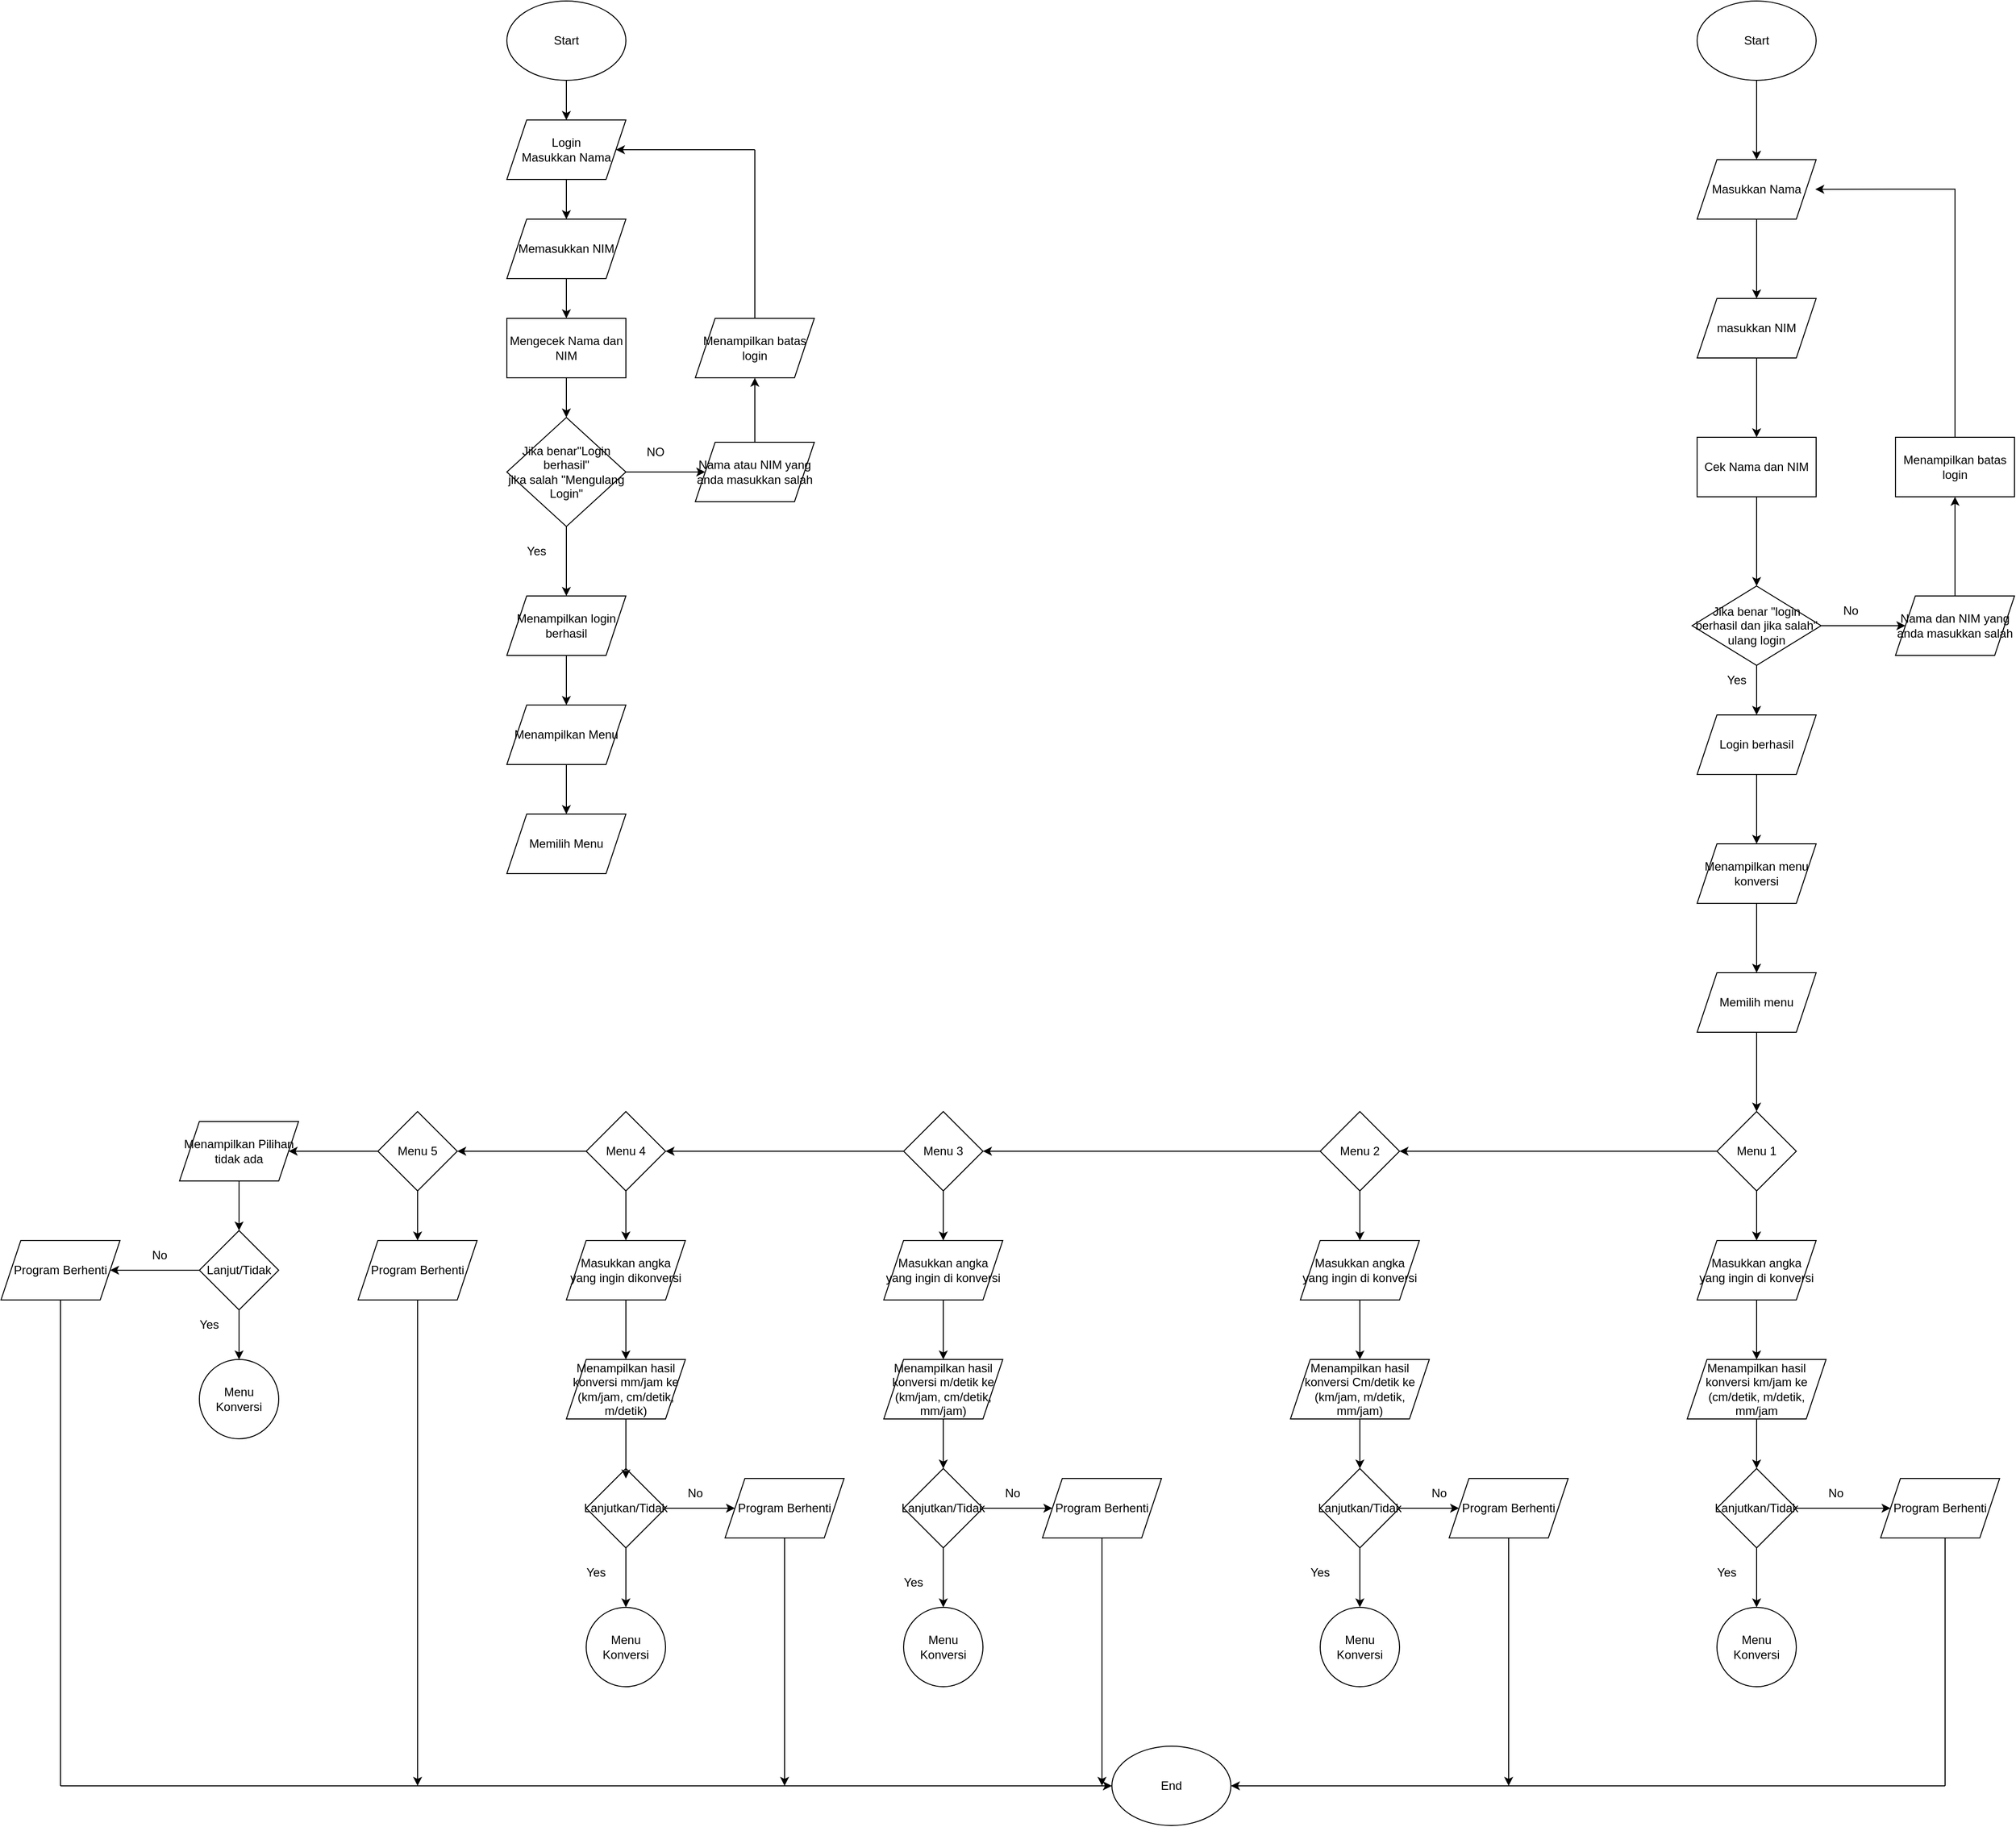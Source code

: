 <mxfile version="24.0.1" type="device" pages="2">
  <diagram id="kpXLYTf33OPzrNBLvlCM" name="Page-1">
    <mxGraphModel dx="3050" dy="1365" grid="1" gridSize="10" guides="1" tooltips="1" connect="1" arrows="1" fold="1" page="0" pageScale="1" pageWidth="1100" pageHeight="850" background="#FFFFFF" math="0" shadow="0">
      <root>
        <mxCell id="0" />
        <mxCell id="1" parent="0" />
        <mxCell id="ZxVhN1SiWwYsEF7UFf1V-4" style="edgeStyle=orthogonalEdgeStyle;rounded=0;orthogonalLoop=1;jettySize=auto;html=1;exitX=0.5;exitY=1;exitDx=0;exitDy=0;entryX=0.5;entryY=0;entryDx=0;entryDy=0;" parent="1" source="ZxVhN1SiWwYsEF7UFf1V-1" target="ZxVhN1SiWwYsEF7UFf1V-2" edge="1">
          <mxGeometry relative="1" as="geometry" />
        </mxCell>
        <mxCell id="ZxVhN1SiWwYsEF7UFf1V-1" value="Start" style="ellipse;whiteSpace=wrap;html=1;" parent="1" vertex="1">
          <mxGeometry x="10" y="-440" width="120" height="80" as="geometry" />
        </mxCell>
        <mxCell id="ZxVhN1SiWwYsEF7UFf1V-5" style="edgeStyle=orthogonalEdgeStyle;rounded=0;orthogonalLoop=1;jettySize=auto;html=1;exitX=0.5;exitY=1;exitDx=0;exitDy=0;entryX=0.5;entryY=0;entryDx=0;entryDy=0;" parent="1" source="ZxVhN1SiWwYsEF7UFf1V-2" target="ZxVhN1SiWwYsEF7UFf1V-3" edge="1">
          <mxGeometry relative="1" as="geometry" />
        </mxCell>
        <mxCell id="ZxVhN1SiWwYsEF7UFf1V-2" value="Masukkan Nama" style="shape=parallelogram;perimeter=parallelogramPerimeter;whiteSpace=wrap;html=1;fixedSize=1;" parent="1" vertex="1">
          <mxGeometry x="10" y="-280" width="120" height="60" as="geometry" />
        </mxCell>
        <mxCell id="ZxVhN1SiWwYsEF7UFf1V-7" style="edgeStyle=orthogonalEdgeStyle;rounded=0;orthogonalLoop=1;jettySize=auto;html=1;exitX=0.5;exitY=1;exitDx=0;exitDy=0;entryX=0.5;entryY=0;entryDx=0;entryDy=0;" parent="1" source="ZxVhN1SiWwYsEF7UFf1V-3" target="ZxVhN1SiWwYsEF7UFf1V-6" edge="1">
          <mxGeometry relative="1" as="geometry" />
        </mxCell>
        <mxCell id="ZxVhN1SiWwYsEF7UFf1V-3" value="masukkan NIM" style="shape=parallelogram;perimeter=parallelogramPerimeter;whiteSpace=wrap;html=1;fixedSize=1;" parent="1" vertex="1">
          <mxGeometry x="10" y="-140" width="120" height="60" as="geometry" />
        </mxCell>
        <mxCell id="ZxVhN1SiWwYsEF7UFf1V-9" style="edgeStyle=orthogonalEdgeStyle;rounded=0;orthogonalLoop=1;jettySize=auto;html=1;exitX=0.5;exitY=1;exitDx=0;exitDy=0;entryX=0.5;entryY=0;entryDx=0;entryDy=0;" parent="1" source="ZxVhN1SiWwYsEF7UFf1V-6" target="ZxVhN1SiWwYsEF7UFf1V-8" edge="1">
          <mxGeometry relative="1" as="geometry" />
        </mxCell>
        <mxCell id="ZxVhN1SiWwYsEF7UFf1V-6" value="Cek Nama dan NIM" style="rounded=0;whiteSpace=wrap;html=1;" parent="1" vertex="1">
          <mxGeometry x="10" width="120" height="60" as="geometry" />
        </mxCell>
        <mxCell id="ZxVhN1SiWwYsEF7UFf1V-13" style="edgeStyle=orthogonalEdgeStyle;rounded=0;orthogonalLoop=1;jettySize=auto;html=1;exitX=1;exitY=0.5;exitDx=0;exitDy=0;entryX=0;entryY=0.5;entryDx=0;entryDy=0;" parent="1" source="ZxVhN1SiWwYsEF7UFf1V-8" target="ZxVhN1SiWwYsEF7UFf1V-10" edge="1">
          <mxGeometry relative="1" as="geometry" />
        </mxCell>
        <mxCell id="ZxVhN1SiWwYsEF7UFf1V-17" style="edgeStyle=orthogonalEdgeStyle;rounded=0;orthogonalLoop=1;jettySize=auto;html=1;exitX=0.5;exitY=1;exitDx=0;exitDy=0;entryX=0.5;entryY=0;entryDx=0;entryDy=0;" parent="1" source="ZxVhN1SiWwYsEF7UFf1V-8" target="ZxVhN1SiWwYsEF7UFf1V-16" edge="1">
          <mxGeometry relative="1" as="geometry" />
        </mxCell>
        <mxCell id="ZxVhN1SiWwYsEF7UFf1V-8" value="Jika benar &quot;login berhasil dan jika salah&quot; ulang login" style="rhombus;whiteSpace=wrap;html=1;" parent="1" vertex="1">
          <mxGeometry x="5" y="150" width="130" height="80" as="geometry" />
        </mxCell>
        <mxCell id="ZxVhN1SiWwYsEF7UFf1V-12" style="edgeStyle=orthogonalEdgeStyle;rounded=0;orthogonalLoop=1;jettySize=auto;html=1;exitX=0.5;exitY=0;exitDx=0;exitDy=0;entryX=0.5;entryY=1;entryDx=0;entryDy=0;" parent="1" source="ZxVhN1SiWwYsEF7UFf1V-10" target="ZxVhN1SiWwYsEF7UFf1V-11" edge="1">
          <mxGeometry relative="1" as="geometry" />
        </mxCell>
        <mxCell id="ZxVhN1SiWwYsEF7UFf1V-10" value="Nama dan NIM yang anda masukkan salah" style="shape=parallelogram;perimeter=parallelogramPerimeter;whiteSpace=wrap;html=1;fixedSize=1;" parent="1" vertex="1">
          <mxGeometry x="210" y="160" width="120" height="60" as="geometry" />
        </mxCell>
        <mxCell id="ZxVhN1SiWwYsEF7UFf1V-11" value="Menampilkan batas login" style="rounded=0;whiteSpace=wrap;html=1;" parent="1" vertex="1">
          <mxGeometry x="210" width="120" height="60" as="geometry" />
        </mxCell>
        <mxCell id="ZxVhN1SiWwYsEF7UFf1V-14" style="edgeStyle=orthogonalEdgeStyle;rounded=0;orthogonalLoop=1;jettySize=auto;html=1;exitX=0.5;exitY=0;exitDx=0;exitDy=0;entryX=0.993;entryY=0.497;entryDx=0;entryDy=0;entryPerimeter=0;" parent="1" source="ZxVhN1SiWwYsEF7UFf1V-11" target="ZxVhN1SiWwYsEF7UFf1V-2" edge="1">
          <mxGeometry relative="1" as="geometry" />
        </mxCell>
        <mxCell id="ZxVhN1SiWwYsEF7UFf1V-15" value="No" style="text;html=1;align=center;verticalAlign=middle;whiteSpace=wrap;rounded=0;" parent="1" vertex="1">
          <mxGeometry x="135" y="160" width="60" height="30" as="geometry" />
        </mxCell>
        <mxCell id="ZxVhN1SiWwYsEF7UFf1V-19" style="edgeStyle=orthogonalEdgeStyle;rounded=0;orthogonalLoop=1;jettySize=auto;html=1;exitX=0.5;exitY=1;exitDx=0;exitDy=0;entryX=0.5;entryY=0;entryDx=0;entryDy=0;" parent="1" source="ZxVhN1SiWwYsEF7UFf1V-16" target="ZxVhN1SiWwYsEF7UFf1V-18" edge="1">
          <mxGeometry relative="1" as="geometry" />
        </mxCell>
        <mxCell id="ZxVhN1SiWwYsEF7UFf1V-16" value="Login berhasil" style="shape=parallelogram;perimeter=parallelogramPerimeter;whiteSpace=wrap;html=1;fixedSize=1;" parent="1" vertex="1">
          <mxGeometry x="10" y="280" width="120" height="60" as="geometry" />
        </mxCell>
        <mxCell id="ZxVhN1SiWwYsEF7UFf1V-21" style="edgeStyle=orthogonalEdgeStyle;rounded=0;orthogonalLoop=1;jettySize=auto;html=1;entryX=0.5;entryY=0;entryDx=0;entryDy=0;" parent="1" source="ZxVhN1SiWwYsEF7UFf1V-18" target="ZxVhN1SiWwYsEF7UFf1V-20" edge="1">
          <mxGeometry relative="1" as="geometry" />
        </mxCell>
        <mxCell id="ZxVhN1SiWwYsEF7UFf1V-18" value="Menampilkan menu konversi" style="shape=parallelogram;perimeter=parallelogramPerimeter;whiteSpace=wrap;html=1;fixedSize=1;" parent="1" vertex="1">
          <mxGeometry x="10" y="410" width="120" height="60" as="geometry" />
        </mxCell>
        <mxCell id="ZxVhN1SiWwYsEF7UFf1V-23" style="edgeStyle=orthogonalEdgeStyle;rounded=0;orthogonalLoop=1;jettySize=auto;html=1;exitX=0.5;exitY=1;exitDx=0;exitDy=0;entryX=0.5;entryY=0;entryDx=0;entryDy=0;" parent="1" source="ZxVhN1SiWwYsEF7UFf1V-20" target="ZxVhN1SiWwYsEF7UFf1V-22" edge="1">
          <mxGeometry relative="1" as="geometry" />
        </mxCell>
        <mxCell id="ZxVhN1SiWwYsEF7UFf1V-20" value="Memilih menu" style="shape=parallelogram;perimeter=parallelogramPerimeter;whiteSpace=wrap;html=1;fixedSize=1;" parent="1" vertex="1">
          <mxGeometry x="10" y="540" width="120" height="60" as="geometry" />
        </mxCell>
        <mxCell id="ZxVhN1SiWwYsEF7UFf1V-34" style="edgeStyle=orthogonalEdgeStyle;rounded=0;orthogonalLoop=1;jettySize=auto;html=1;entryX=0.5;entryY=0;entryDx=0;entryDy=0;" parent="1" source="ZxVhN1SiWwYsEF7UFf1V-22" target="ZxVhN1SiWwYsEF7UFf1V-25" edge="1">
          <mxGeometry relative="1" as="geometry" />
        </mxCell>
        <mxCell id="ZxVhN1SiWwYsEF7UFf1V-50" style="edgeStyle=orthogonalEdgeStyle;rounded=0;orthogonalLoop=1;jettySize=auto;html=1;entryX=1;entryY=0.5;entryDx=0;entryDy=0;" parent="1" source="ZxVhN1SiWwYsEF7UFf1V-22" target="ZxVhN1SiWwYsEF7UFf1V-37" edge="1">
          <mxGeometry relative="1" as="geometry" />
        </mxCell>
        <mxCell id="ZxVhN1SiWwYsEF7UFf1V-22" value="Menu 1" style="rhombus;whiteSpace=wrap;html=1;" parent="1" vertex="1">
          <mxGeometry x="30" y="680" width="80" height="80" as="geometry" />
        </mxCell>
        <mxCell id="ZxVhN1SiWwYsEF7UFf1V-24" value="Yes" style="text;html=1;align=center;verticalAlign=middle;whiteSpace=wrap;rounded=0;" parent="1" vertex="1">
          <mxGeometry x="20" y="230" width="60" height="30" as="geometry" />
        </mxCell>
        <mxCell id="ZxVhN1SiWwYsEF7UFf1V-27" style="edgeStyle=orthogonalEdgeStyle;rounded=0;orthogonalLoop=1;jettySize=auto;html=1;exitX=0.5;exitY=1;exitDx=0;exitDy=0;entryX=0.5;entryY=0;entryDx=0;entryDy=0;" parent="1" source="ZxVhN1SiWwYsEF7UFf1V-25" target="ZxVhN1SiWwYsEF7UFf1V-26" edge="1">
          <mxGeometry relative="1" as="geometry" />
        </mxCell>
        <mxCell id="ZxVhN1SiWwYsEF7UFf1V-25" value="Masukkan angka yang ingin di konversi" style="shape=parallelogram;perimeter=parallelogramPerimeter;whiteSpace=wrap;html=1;fixedSize=1;" parent="1" vertex="1">
          <mxGeometry x="10" y="810" width="120" height="60" as="geometry" />
        </mxCell>
        <mxCell id="ZxVhN1SiWwYsEF7UFf1V-32" style="edgeStyle=orthogonalEdgeStyle;rounded=0;orthogonalLoop=1;jettySize=auto;html=1;entryX=0.5;entryY=0;entryDx=0;entryDy=0;" parent="1" source="ZxVhN1SiWwYsEF7UFf1V-26" target="ZxVhN1SiWwYsEF7UFf1V-28" edge="1">
          <mxGeometry relative="1" as="geometry" />
        </mxCell>
        <mxCell id="ZxVhN1SiWwYsEF7UFf1V-26" value="Menampilkan hasil konversi km/jam ke (cm/detik, m/detik, mm/jam" style="shape=parallelogram;perimeter=parallelogramPerimeter;whiteSpace=wrap;html=1;fixedSize=1;" parent="1" vertex="1">
          <mxGeometry y="930" width="140" height="60" as="geometry" />
        </mxCell>
        <mxCell id="ZxVhN1SiWwYsEF7UFf1V-31" style="edgeStyle=orthogonalEdgeStyle;rounded=0;orthogonalLoop=1;jettySize=auto;html=1;entryX=0;entryY=0.5;entryDx=0;entryDy=0;" parent="1" source="ZxVhN1SiWwYsEF7UFf1V-28" target="ZxVhN1SiWwYsEF7UFf1V-30" edge="1">
          <mxGeometry relative="1" as="geometry" />
        </mxCell>
        <mxCell id="ZxVhN1SiWwYsEF7UFf1V-33" style="edgeStyle=orthogonalEdgeStyle;rounded=0;orthogonalLoop=1;jettySize=auto;html=1;entryX=0.5;entryY=0;entryDx=0;entryDy=0;" parent="1" source="ZxVhN1SiWwYsEF7UFf1V-28" target="ZxVhN1SiWwYsEF7UFf1V-29" edge="1">
          <mxGeometry relative="1" as="geometry" />
        </mxCell>
        <mxCell id="ZxVhN1SiWwYsEF7UFf1V-28" value="Lanjutkan/Tidak" style="rhombus;whiteSpace=wrap;html=1;" parent="1" vertex="1">
          <mxGeometry x="30" y="1040" width="80" height="80" as="geometry" />
        </mxCell>
        <mxCell id="ZxVhN1SiWwYsEF7UFf1V-29" value="Menu Konversi" style="ellipse;whiteSpace=wrap;html=1;aspect=fixed;" parent="1" vertex="1">
          <mxGeometry x="30" y="1180" width="80" height="80" as="geometry" />
        </mxCell>
        <mxCell id="ZxVhN1SiWwYsEF7UFf1V-30" value="Program Berhenti" style="shape=parallelogram;perimeter=parallelogramPerimeter;whiteSpace=wrap;html=1;fixedSize=1;" parent="1" vertex="1">
          <mxGeometry x="195" y="1050" width="120" height="60" as="geometry" />
        </mxCell>
        <mxCell id="ZxVhN1SiWwYsEF7UFf1V-35" value="No" style="text;html=1;align=center;verticalAlign=middle;whiteSpace=wrap;rounded=0;" parent="1" vertex="1">
          <mxGeometry x="120" y="1050" width="60" height="30" as="geometry" />
        </mxCell>
        <mxCell id="ZxVhN1SiWwYsEF7UFf1V-36" value="Yes" style="text;html=1;align=center;verticalAlign=middle;whiteSpace=wrap;rounded=0;" parent="1" vertex="1">
          <mxGeometry x="10" y="1130" width="60" height="30" as="geometry" />
        </mxCell>
        <mxCell id="ZxVhN1SiWwYsEF7UFf1V-43" style="edgeStyle=orthogonalEdgeStyle;rounded=0;orthogonalLoop=1;jettySize=auto;html=1;entryX=0.5;entryY=0;entryDx=0;entryDy=0;" parent="1" source="ZxVhN1SiWwYsEF7UFf1V-37" target="ZxVhN1SiWwYsEF7UFf1V-38" edge="1">
          <mxGeometry relative="1" as="geometry" />
        </mxCell>
        <mxCell id="ZxVhN1SiWwYsEF7UFf1V-64" style="edgeStyle=orthogonalEdgeStyle;rounded=0;orthogonalLoop=1;jettySize=auto;html=1;entryX=1;entryY=0.5;entryDx=0;entryDy=0;" parent="1" source="ZxVhN1SiWwYsEF7UFf1V-37" target="ZxVhN1SiWwYsEF7UFf1V-51" edge="1">
          <mxGeometry relative="1" as="geometry" />
        </mxCell>
        <mxCell id="ZxVhN1SiWwYsEF7UFf1V-37" value="Menu 2" style="rhombus;whiteSpace=wrap;html=1;" parent="1" vertex="1">
          <mxGeometry x="-370" y="680" width="80" height="80" as="geometry" />
        </mxCell>
        <mxCell id="ZxVhN1SiWwYsEF7UFf1V-44" style="edgeStyle=orthogonalEdgeStyle;rounded=0;orthogonalLoop=1;jettySize=auto;html=1;entryX=0.5;entryY=0;entryDx=0;entryDy=0;" parent="1" source="ZxVhN1SiWwYsEF7UFf1V-38" target="ZxVhN1SiWwYsEF7UFf1V-39" edge="1">
          <mxGeometry relative="1" as="geometry" />
        </mxCell>
        <mxCell id="ZxVhN1SiWwYsEF7UFf1V-38" value="Masukkan angka yang ingin di konversi" style="shape=parallelogram;perimeter=parallelogramPerimeter;whiteSpace=wrap;html=1;fixedSize=1;" parent="1" vertex="1">
          <mxGeometry x="-390" y="810" width="120" height="60" as="geometry" />
        </mxCell>
        <mxCell id="ZxVhN1SiWwYsEF7UFf1V-45" style="edgeStyle=orthogonalEdgeStyle;rounded=0;orthogonalLoop=1;jettySize=auto;html=1;entryX=0.5;entryY=0;entryDx=0;entryDy=0;" parent="1" source="ZxVhN1SiWwYsEF7UFf1V-39" target="ZxVhN1SiWwYsEF7UFf1V-40" edge="1">
          <mxGeometry relative="1" as="geometry" />
        </mxCell>
        <mxCell id="ZxVhN1SiWwYsEF7UFf1V-39" value="Menampilkan hasil konversi Cm/detik ke (km/jam, m/detik, mm/jam)" style="shape=parallelogram;perimeter=parallelogramPerimeter;whiteSpace=wrap;html=1;fixedSize=1;" parent="1" vertex="1">
          <mxGeometry x="-400" y="930" width="140" height="60" as="geometry" />
        </mxCell>
        <mxCell id="ZxVhN1SiWwYsEF7UFf1V-46" style="edgeStyle=orthogonalEdgeStyle;rounded=0;orthogonalLoop=1;jettySize=auto;html=1;entryX=0.5;entryY=0;entryDx=0;entryDy=0;" parent="1" source="ZxVhN1SiWwYsEF7UFf1V-40" target="ZxVhN1SiWwYsEF7UFf1V-42" edge="1">
          <mxGeometry relative="1" as="geometry" />
        </mxCell>
        <mxCell id="ZxVhN1SiWwYsEF7UFf1V-47" style="edgeStyle=orthogonalEdgeStyle;rounded=0;orthogonalLoop=1;jettySize=auto;html=1;entryX=0;entryY=0.5;entryDx=0;entryDy=0;" parent="1" source="ZxVhN1SiWwYsEF7UFf1V-40" target="ZxVhN1SiWwYsEF7UFf1V-41" edge="1">
          <mxGeometry relative="1" as="geometry" />
        </mxCell>
        <mxCell id="ZxVhN1SiWwYsEF7UFf1V-40" value="Lanjutkan/Tidak" style="rhombus;whiteSpace=wrap;html=1;" parent="1" vertex="1">
          <mxGeometry x="-370" y="1040" width="80" height="80" as="geometry" />
        </mxCell>
        <mxCell id="ZxVhN1SiWwYsEF7UFf1V-106" style="edgeStyle=orthogonalEdgeStyle;rounded=0;orthogonalLoop=1;jettySize=auto;html=1;" parent="1" source="ZxVhN1SiWwYsEF7UFf1V-41" edge="1">
          <mxGeometry relative="1" as="geometry">
            <mxPoint x="-180" y="1360" as="targetPoint" />
          </mxGeometry>
        </mxCell>
        <mxCell id="ZxVhN1SiWwYsEF7UFf1V-41" value="Program Berhenti" style="shape=parallelogram;perimeter=parallelogramPerimeter;whiteSpace=wrap;html=1;fixedSize=1;" parent="1" vertex="1">
          <mxGeometry x="-240" y="1050" width="120" height="60" as="geometry" />
        </mxCell>
        <mxCell id="ZxVhN1SiWwYsEF7UFf1V-42" value="Menu Konversi" style="ellipse;whiteSpace=wrap;html=1;aspect=fixed;" parent="1" vertex="1">
          <mxGeometry x="-370" y="1180" width="80" height="80" as="geometry" />
        </mxCell>
        <mxCell id="ZxVhN1SiWwYsEF7UFf1V-48" value="No" style="text;html=1;align=center;verticalAlign=middle;whiteSpace=wrap;rounded=0;" parent="1" vertex="1">
          <mxGeometry x="-280" y="1050" width="60" height="30" as="geometry" />
        </mxCell>
        <mxCell id="ZxVhN1SiWwYsEF7UFf1V-49" value="Yes" style="text;html=1;align=center;verticalAlign=middle;whiteSpace=wrap;rounded=0;" parent="1" vertex="1">
          <mxGeometry x="-400" y="1130" width="60" height="30" as="geometry" />
        </mxCell>
        <mxCell id="ZxVhN1SiWwYsEF7UFf1V-57" style="edgeStyle=orthogonalEdgeStyle;rounded=0;orthogonalLoop=1;jettySize=auto;html=1;entryX=0.5;entryY=0;entryDx=0;entryDy=0;" parent="1" source="ZxVhN1SiWwYsEF7UFf1V-51" target="ZxVhN1SiWwYsEF7UFf1V-52" edge="1">
          <mxGeometry relative="1" as="geometry" />
        </mxCell>
        <mxCell id="ZxVhN1SiWwYsEF7UFf1V-78" style="edgeStyle=orthogonalEdgeStyle;rounded=0;orthogonalLoop=1;jettySize=auto;html=1;entryX=1;entryY=0.5;entryDx=0;entryDy=0;" parent="1" source="ZxVhN1SiWwYsEF7UFf1V-51" target="ZxVhN1SiWwYsEF7UFf1V-65" edge="1">
          <mxGeometry relative="1" as="geometry" />
        </mxCell>
        <mxCell id="ZxVhN1SiWwYsEF7UFf1V-51" value="Menu 3" style="rhombus;whiteSpace=wrap;html=1;" parent="1" vertex="1">
          <mxGeometry x="-790" y="680" width="80" height="80" as="geometry" />
        </mxCell>
        <mxCell id="ZxVhN1SiWwYsEF7UFf1V-58" style="edgeStyle=orthogonalEdgeStyle;rounded=0;orthogonalLoop=1;jettySize=auto;html=1;entryX=0.5;entryY=0;entryDx=0;entryDy=0;" parent="1" source="ZxVhN1SiWwYsEF7UFf1V-52" target="ZxVhN1SiWwYsEF7UFf1V-53" edge="1">
          <mxGeometry relative="1" as="geometry" />
        </mxCell>
        <mxCell id="ZxVhN1SiWwYsEF7UFf1V-52" value="Masukkan angka yang ingin di konversi" style="shape=parallelogram;perimeter=parallelogramPerimeter;whiteSpace=wrap;html=1;fixedSize=1;" parent="1" vertex="1">
          <mxGeometry x="-810" y="810" width="120" height="60" as="geometry" />
        </mxCell>
        <mxCell id="ZxVhN1SiWwYsEF7UFf1V-59" style="edgeStyle=orthogonalEdgeStyle;rounded=0;orthogonalLoop=1;jettySize=auto;html=1;entryX=0.5;entryY=0;entryDx=0;entryDy=0;" parent="1" source="ZxVhN1SiWwYsEF7UFf1V-53" target="ZxVhN1SiWwYsEF7UFf1V-54" edge="1">
          <mxGeometry relative="1" as="geometry" />
        </mxCell>
        <mxCell id="ZxVhN1SiWwYsEF7UFf1V-53" value="Menampilkan hasil konversi m/detik ke (km/jam, cm/detik, mm/jam)" style="shape=parallelogram;perimeter=parallelogramPerimeter;whiteSpace=wrap;html=1;fixedSize=1;" parent="1" vertex="1">
          <mxGeometry x="-810" y="930" width="120" height="60" as="geometry" />
        </mxCell>
        <mxCell id="ZxVhN1SiWwYsEF7UFf1V-60" style="edgeStyle=orthogonalEdgeStyle;rounded=0;orthogonalLoop=1;jettySize=auto;html=1;entryX=0.5;entryY=0;entryDx=0;entryDy=0;" parent="1" source="ZxVhN1SiWwYsEF7UFf1V-54" target="ZxVhN1SiWwYsEF7UFf1V-55" edge="1">
          <mxGeometry relative="1" as="geometry" />
        </mxCell>
        <mxCell id="ZxVhN1SiWwYsEF7UFf1V-61" style="edgeStyle=orthogonalEdgeStyle;rounded=0;orthogonalLoop=1;jettySize=auto;html=1;entryX=0;entryY=0.5;entryDx=0;entryDy=0;" parent="1" source="ZxVhN1SiWwYsEF7UFf1V-54" target="ZxVhN1SiWwYsEF7UFf1V-56" edge="1">
          <mxGeometry relative="1" as="geometry" />
        </mxCell>
        <mxCell id="ZxVhN1SiWwYsEF7UFf1V-54" value="Lanjutkan/Tidak" style="rhombus;whiteSpace=wrap;html=1;" parent="1" vertex="1">
          <mxGeometry x="-790" y="1040" width="80" height="80" as="geometry" />
        </mxCell>
        <mxCell id="ZxVhN1SiWwYsEF7UFf1V-55" value="Menu Konversi" style="ellipse;whiteSpace=wrap;html=1;aspect=fixed;" parent="1" vertex="1">
          <mxGeometry x="-790" y="1180" width="80" height="80" as="geometry" />
        </mxCell>
        <mxCell id="ZxVhN1SiWwYsEF7UFf1V-101" style="edgeStyle=orthogonalEdgeStyle;rounded=0;orthogonalLoop=1;jettySize=auto;html=1;" parent="1" source="ZxVhN1SiWwYsEF7UFf1V-56" edge="1">
          <mxGeometry relative="1" as="geometry">
            <mxPoint x="-590" y="1360" as="targetPoint" />
          </mxGeometry>
        </mxCell>
        <mxCell id="ZxVhN1SiWwYsEF7UFf1V-56" value="Program Berhenti" style="shape=parallelogram;perimeter=parallelogramPerimeter;whiteSpace=wrap;html=1;fixedSize=1;" parent="1" vertex="1">
          <mxGeometry x="-650" y="1050" width="120" height="60" as="geometry" />
        </mxCell>
        <mxCell id="ZxVhN1SiWwYsEF7UFf1V-62" value="No" style="text;html=1;align=center;verticalAlign=middle;whiteSpace=wrap;rounded=0;" parent="1" vertex="1">
          <mxGeometry x="-710" y="1050" width="60" height="30" as="geometry" />
        </mxCell>
        <mxCell id="ZxVhN1SiWwYsEF7UFf1V-63" value="Yes" style="text;html=1;align=center;verticalAlign=middle;whiteSpace=wrap;rounded=0;" parent="1" vertex="1">
          <mxGeometry x="-810" y="1140" width="60" height="30" as="geometry" />
        </mxCell>
        <mxCell id="ZxVhN1SiWwYsEF7UFf1V-71" style="edgeStyle=orthogonalEdgeStyle;rounded=0;orthogonalLoop=1;jettySize=auto;html=1;entryX=0.5;entryY=0;entryDx=0;entryDy=0;" parent="1" source="ZxVhN1SiWwYsEF7UFf1V-65" target="ZxVhN1SiWwYsEF7UFf1V-66" edge="1">
          <mxGeometry relative="1" as="geometry" />
        </mxCell>
        <mxCell id="ZxVhN1SiWwYsEF7UFf1V-86" style="edgeStyle=orthogonalEdgeStyle;rounded=0;orthogonalLoop=1;jettySize=auto;html=1;entryX=1;entryY=0.5;entryDx=0;entryDy=0;" parent="1" source="ZxVhN1SiWwYsEF7UFf1V-65" target="ZxVhN1SiWwYsEF7UFf1V-79" edge="1">
          <mxGeometry relative="1" as="geometry" />
        </mxCell>
        <mxCell id="ZxVhN1SiWwYsEF7UFf1V-65" value="Menu 4" style="rhombus;whiteSpace=wrap;html=1;" parent="1" vertex="1">
          <mxGeometry x="-1110" y="680" width="80" height="80" as="geometry" />
        </mxCell>
        <mxCell id="ZxVhN1SiWwYsEF7UFf1V-72" style="edgeStyle=orthogonalEdgeStyle;rounded=0;orthogonalLoop=1;jettySize=auto;html=1;entryX=0.5;entryY=0;entryDx=0;entryDy=0;" parent="1" source="ZxVhN1SiWwYsEF7UFf1V-66" target="ZxVhN1SiWwYsEF7UFf1V-67" edge="1">
          <mxGeometry relative="1" as="geometry" />
        </mxCell>
        <mxCell id="ZxVhN1SiWwYsEF7UFf1V-66" value="Masukkan angka yang ingin dikonversi" style="shape=parallelogram;perimeter=parallelogramPerimeter;whiteSpace=wrap;html=1;fixedSize=1;" parent="1" vertex="1">
          <mxGeometry x="-1130" y="810" width="120" height="60" as="geometry" />
        </mxCell>
        <mxCell id="ZxVhN1SiWwYsEF7UFf1V-67" value="Menampilkan hasil konversi mm/jam ke (km/jam, cm/detik, m/detik)" style="shape=parallelogram;perimeter=parallelogramPerimeter;whiteSpace=wrap;html=1;fixedSize=1;" parent="1" vertex="1">
          <mxGeometry x="-1130" y="930" width="120" height="60" as="geometry" />
        </mxCell>
        <mxCell id="ZxVhN1SiWwYsEF7UFf1V-74" style="edgeStyle=orthogonalEdgeStyle;rounded=0;orthogonalLoop=1;jettySize=auto;html=1;entryX=0.5;entryY=0;entryDx=0;entryDy=0;" parent="1" source="ZxVhN1SiWwYsEF7UFf1V-68" target="ZxVhN1SiWwYsEF7UFf1V-70" edge="1">
          <mxGeometry relative="1" as="geometry" />
        </mxCell>
        <mxCell id="ZxVhN1SiWwYsEF7UFf1V-75" style="edgeStyle=orthogonalEdgeStyle;rounded=0;orthogonalLoop=1;jettySize=auto;html=1;entryX=0;entryY=0.5;entryDx=0;entryDy=0;" parent="1" source="ZxVhN1SiWwYsEF7UFf1V-68" target="ZxVhN1SiWwYsEF7UFf1V-69" edge="1">
          <mxGeometry relative="1" as="geometry" />
        </mxCell>
        <mxCell id="ZxVhN1SiWwYsEF7UFf1V-68" value="Lanjutkan/Tidak" style="rhombus;whiteSpace=wrap;html=1;" parent="1" vertex="1">
          <mxGeometry x="-1110" y="1040" width="80" height="80" as="geometry" />
        </mxCell>
        <mxCell id="ZxVhN1SiWwYsEF7UFf1V-100" style="edgeStyle=orthogonalEdgeStyle;rounded=0;orthogonalLoop=1;jettySize=auto;html=1;" parent="1" source="ZxVhN1SiWwYsEF7UFf1V-69" edge="1">
          <mxGeometry relative="1" as="geometry">
            <mxPoint x="-910" y="1360" as="targetPoint" />
          </mxGeometry>
        </mxCell>
        <mxCell id="ZxVhN1SiWwYsEF7UFf1V-69" value="Program Berhenti" style="shape=parallelogram;perimeter=parallelogramPerimeter;whiteSpace=wrap;html=1;fixedSize=1;" parent="1" vertex="1">
          <mxGeometry x="-970" y="1050" width="120" height="60" as="geometry" />
        </mxCell>
        <mxCell id="ZxVhN1SiWwYsEF7UFf1V-70" value="Menu Konversi" style="ellipse;whiteSpace=wrap;html=1;aspect=fixed;" parent="1" vertex="1">
          <mxGeometry x="-1110" y="1180" width="80" height="80" as="geometry" />
        </mxCell>
        <mxCell id="ZxVhN1SiWwYsEF7UFf1V-73" style="edgeStyle=orthogonalEdgeStyle;rounded=0;orthogonalLoop=1;jettySize=auto;html=1;entryX=0.5;entryY=0.125;entryDx=0;entryDy=0;entryPerimeter=0;" parent="1" source="ZxVhN1SiWwYsEF7UFf1V-67" target="ZxVhN1SiWwYsEF7UFf1V-68" edge="1">
          <mxGeometry relative="1" as="geometry" />
        </mxCell>
        <mxCell id="ZxVhN1SiWwYsEF7UFf1V-76" value="No" style="text;html=1;align=center;verticalAlign=middle;whiteSpace=wrap;rounded=0;" parent="1" vertex="1">
          <mxGeometry x="-1030" y="1050" width="60" height="30" as="geometry" />
        </mxCell>
        <mxCell id="ZxVhN1SiWwYsEF7UFf1V-77" value="Yes" style="text;html=1;align=center;verticalAlign=middle;whiteSpace=wrap;rounded=0;" parent="1" vertex="1">
          <mxGeometry x="-1130" y="1130" width="60" height="30" as="geometry" />
        </mxCell>
        <mxCell id="ZxVhN1SiWwYsEF7UFf1V-87" style="edgeStyle=orthogonalEdgeStyle;rounded=0;orthogonalLoop=1;jettySize=auto;html=1;entryX=1;entryY=0.5;entryDx=0;entryDy=0;" parent="1" source="ZxVhN1SiWwYsEF7UFf1V-79" target="ZxVhN1SiWwYsEF7UFf1V-82" edge="1">
          <mxGeometry relative="1" as="geometry" />
        </mxCell>
        <mxCell id="ZxVhN1SiWwYsEF7UFf1V-88" style="edgeStyle=orthogonalEdgeStyle;rounded=0;orthogonalLoop=1;jettySize=auto;html=1;entryX=0.5;entryY=0;entryDx=0;entryDy=0;" parent="1" source="ZxVhN1SiWwYsEF7UFf1V-79" target="ZxVhN1SiWwYsEF7UFf1V-81" edge="1">
          <mxGeometry relative="1" as="geometry" />
        </mxCell>
        <mxCell id="ZxVhN1SiWwYsEF7UFf1V-79" value="Menu 5" style="rhombus;whiteSpace=wrap;html=1;" parent="1" vertex="1">
          <mxGeometry x="-1320" y="680" width="80" height="80" as="geometry" />
        </mxCell>
        <mxCell id="ZxVhN1SiWwYsEF7UFf1V-99" style="edgeStyle=orthogonalEdgeStyle;rounded=0;orthogonalLoop=1;jettySize=auto;html=1;" parent="1" source="ZxVhN1SiWwYsEF7UFf1V-81" edge="1">
          <mxGeometry relative="1" as="geometry">
            <mxPoint x="-1280" y="1360" as="targetPoint" />
          </mxGeometry>
        </mxCell>
        <mxCell id="ZxVhN1SiWwYsEF7UFf1V-81" value="Program Berhenti" style="shape=parallelogram;perimeter=parallelogramPerimeter;whiteSpace=wrap;html=1;fixedSize=1;" parent="1" vertex="1">
          <mxGeometry x="-1340" y="810" width="120" height="60" as="geometry" />
        </mxCell>
        <mxCell id="ZxVhN1SiWwYsEF7UFf1V-89" style="edgeStyle=orthogonalEdgeStyle;rounded=0;orthogonalLoop=1;jettySize=auto;html=1;entryX=0.5;entryY=0;entryDx=0;entryDy=0;" parent="1" source="ZxVhN1SiWwYsEF7UFf1V-82" target="ZxVhN1SiWwYsEF7UFf1V-83" edge="1">
          <mxGeometry relative="1" as="geometry" />
        </mxCell>
        <mxCell id="ZxVhN1SiWwYsEF7UFf1V-82" value="Menampilkan Pilihan tidak ada" style="shape=parallelogram;perimeter=parallelogramPerimeter;whiteSpace=wrap;html=1;fixedSize=1;" parent="1" vertex="1">
          <mxGeometry x="-1520" y="690" width="120" height="60" as="geometry" />
        </mxCell>
        <mxCell id="ZxVhN1SiWwYsEF7UFf1V-90" style="edgeStyle=orthogonalEdgeStyle;rounded=0;orthogonalLoop=1;jettySize=auto;html=1;entryX=1;entryY=0.5;entryDx=0;entryDy=0;" parent="1" source="ZxVhN1SiWwYsEF7UFf1V-83" target="ZxVhN1SiWwYsEF7UFf1V-85" edge="1">
          <mxGeometry relative="1" as="geometry" />
        </mxCell>
        <mxCell id="ZxVhN1SiWwYsEF7UFf1V-91" style="edgeStyle=orthogonalEdgeStyle;rounded=0;orthogonalLoop=1;jettySize=auto;html=1;entryX=0.5;entryY=0;entryDx=0;entryDy=0;" parent="1" source="ZxVhN1SiWwYsEF7UFf1V-83" target="ZxVhN1SiWwYsEF7UFf1V-84" edge="1">
          <mxGeometry relative="1" as="geometry" />
        </mxCell>
        <mxCell id="ZxVhN1SiWwYsEF7UFf1V-83" value="Lanjut/Tidak" style="rhombus;whiteSpace=wrap;html=1;" parent="1" vertex="1">
          <mxGeometry x="-1500" y="800" width="80" height="80" as="geometry" />
        </mxCell>
        <mxCell id="ZxVhN1SiWwYsEF7UFf1V-84" value="Menu Konversi" style="ellipse;whiteSpace=wrap;html=1;aspect=fixed;" parent="1" vertex="1">
          <mxGeometry x="-1500" y="930" width="80" height="80" as="geometry" />
        </mxCell>
        <mxCell id="ZxVhN1SiWwYsEF7UFf1V-85" value="Program Berhenti" style="shape=parallelogram;perimeter=parallelogramPerimeter;whiteSpace=wrap;html=1;fixedSize=1;" parent="1" vertex="1">
          <mxGeometry x="-1700" y="810" width="120" height="60" as="geometry" />
        </mxCell>
        <mxCell id="ZxVhN1SiWwYsEF7UFf1V-92" value="Yes" style="text;html=1;align=center;verticalAlign=middle;whiteSpace=wrap;rounded=0;" parent="1" vertex="1">
          <mxGeometry x="-1520" y="880" width="60" height="30" as="geometry" />
        </mxCell>
        <mxCell id="ZxVhN1SiWwYsEF7UFf1V-93" value="No" style="text;html=1;align=center;verticalAlign=middle;whiteSpace=wrap;rounded=0;" parent="1" vertex="1">
          <mxGeometry x="-1570" y="810" width="60" height="30" as="geometry" />
        </mxCell>
        <mxCell id="ZxVhN1SiWwYsEF7UFf1V-94" value="End" style="ellipse;whiteSpace=wrap;html=1;" parent="1" vertex="1">
          <mxGeometry x="-580" y="1320" width="120" height="80" as="geometry" />
        </mxCell>
        <mxCell id="ZxVhN1SiWwYsEF7UFf1V-97" value="" style="endArrow=none;html=1;rounded=0;" parent="1" edge="1">
          <mxGeometry width="50" height="50" relative="1" as="geometry">
            <mxPoint x="-1640" y="1360" as="sourcePoint" />
            <mxPoint x="-1640" y="870" as="targetPoint" />
          </mxGeometry>
        </mxCell>
        <mxCell id="ZxVhN1SiWwYsEF7UFf1V-98" value="" style="endArrow=classic;html=1;rounded=0;entryX=0;entryY=0.5;entryDx=0;entryDy=0;" parent="1" target="ZxVhN1SiWwYsEF7UFf1V-94" edge="1">
          <mxGeometry width="50" height="50" relative="1" as="geometry">
            <mxPoint x="-1640" y="1360" as="sourcePoint" />
            <mxPoint x="-1590" y="1310" as="targetPoint" />
          </mxGeometry>
        </mxCell>
        <mxCell id="ZxVhN1SiWwYsEF7UFf1V-104" value="" style="endArrow=none;html=1;rounded=0;" parent="1" edge="1">
          <mxGeometry width="50" height="50" relative="1" as="geometry">
            <mxPoint x="260" y="1360" as="sourcePoint" />
            <mxPoint x="260" y="1110" as="targetPoint" />
          </mxGeometry>
        </mxCell>
        <mxCell id="ZxVhN1SiWwYsEF7UFf1V-105" value="" style="endArrow=classic;html=1;rounded=0;entryX=1;entryY=0.5;entryDx=0;entryDy=0;" parent="1" target="ZxVhN1SiWwYsEF7UFf1V-94" edge="1">
          <mxGeometry width="50" height="50" relative="1" as="geometry">
            <mxPoint x="260" y="1360" as="sourcePoint" />
            <mxPoint x="310" y="1310" as="targetPoint" />
          </mxGeometry>
        </mxCell>
        <mxCell id="970fK7SXtSsKOQSzyCmV-8" style="edgeStyle=orthogonalEdgeStyle;rounded=0;orthogonalLoop=1;jettySize=auto;html=1;entryX=0.5;entryY=0;entryDx=0;entryDy=0;" edge="1" parent="1" source="970fK7SXtSsKOQSzyCmV-1" target="970fK7SXtSsKOQSzyCmV-2">
          <mxGeometry relative="1" as="geometry" />
        </mxCell>
        <mxCell id="970fK7SXtSsKOQSzyCmV-1" value="Start" style="ellipse;whiteSpace=wrap;html=1;" vertex="1" parent="1">
          <mxGeometry x="-1190" y="-440" width="120" height="80" as="geometry" />
        </mxCell>
        <mxCell id="970fK7SXtSsKOQSzyCmV-9" style="edgeStyle=orthogonalEdgeStyle;rounded=0;orthogonalLoop=1;jettySize=auto;html=1;entryX=0.5;entryY=0;entryDx=0;entryDy=0;" edge="1" parent="1" source="970fK7SXtSsKOQSzyCmV-2" target="970fK7SXtSsKOQSzyCmV-3">
          <mxGeometry relative="1" as="geometry" />
        </mxCell>
        <mxCell id="970fK7SXtSsKOQSzyCmV-2" value="Login&lt;div&gt;Masukkan Nama&lt;/div&gt;" style="shape=parallelogram;perimeter=parallelogramPerimeter;whiteSpace=wrap;html=1;fixedSize=1;" vertex="1" parent="1">
          <mxGeometry x="-1190" y="-320" width="120" height="60" as="geometry" />
        </mxCell>
        <mxCell id="970fK7SXtSsKOQSzyCmV-10" style="edgeStyle=orthogonalEdgeStyle;rounded=0;orthogonalLoop=1;jettySize=auto;html=1;entryX=0.5;entryY=0;entryDx=0;entryDy=0;" edge="1" parent="1" source="970fK7SXtSsKOQSzyCmV-3" target="970fK7SXtSsKOQSzyCmV-4">
          <mxGeometry relative="1" as="geometry" />
        </mxCell>
        <mxCell id="970fK7SXtSsKOQSzyCmV-3" value="Memasukkan NIM" style="shape=parallelogram;perimeter=parallelogramPerimeter;whiteSpace=wrap;html=1;fixedSize=1;" vertex="1" parent="1">
          <mxGeometry x="-1190" y="-220" width="120" height="60" as="geometry" />
        </mxCell>
        <mxCell id="970fK7SXtSsKOQSzyCmV-11" style="edgeStyle=orthogonalEdgeStyle;rounded=0;orthogonalLoop=1;jettySize=auto;html=1;entryX=0.5;entryY=0;entryDx=0;entryDy=0;" edge="1" parent="1" source="970fK7SXtSsKOQSzyCmV-4" target="970fK7SXtSsKOQSzyCmV-5">
          <mxGeometry relative="1" as="geometry" />
        </mxCell>
        <mxCell id="970fK7SXtSsKOQSzyCmV-4" value="Mengecek Nama dan NIM" style="rounded=0;whiteSpace=wrap;html=1;" vertex="1" parent="1">
          <mxGeometry x="-1190" y="-120" width="120" height="60" as="geometry" />
        </mxCell>
        <mxCell id="970fK7SXtSsKOQSzyCmV-12" style="edgeStyle=orthogonalEdgeStyle;rounded=0;orthogonalLoop=1;jettySize=auto;html=1;entryX=0;entryY=0.5;entryDx=0;entryDy=0;" edge="1" parent="1" source="970fK7SXtSsKOQSzyCmV-5" target="970fK7SXtSsKOQSzyCmV-6">
          <mxGeometry relative="1" as="geometry" />
        </mxCell>
        <mxCell id="970fK7SXtSsKOQSzyCmV-18" style="edgeStyle=orthogonalEdgeStyle;rounded=0;orthogonalLoop=1;jettySize=auto;html=1;entryX=0.5;entryY=0;entryDx=0;entryDy=0;" edge="1" parent="1" source="970fK7SXtSsKOQSzyCmV-5" target="970fK7SXtSsKOQSzyCmV-17">
          <mxGeometry relative="1" as="geometry" />
        </mxCell>
        <mxCell id="970fK7SXtSsKOQSzyCmV-5" value="Jika benar&quot;Login berhasil&quot;&lt;div&gt;jika salah &quot;Mengulang Login&quot;&lt;/div&gt;" style="rhombus;whiteSpace=wrap;html=1;" vertex="1" parent="1">
          <mxGeometry x="-1190" y="-20" width="120" height="110" as="geometry" />
        </mxCell>
        <mxCell id="970fK7SXtSsKOQSzyCmV-13" style="edgeStyle=orthogonalEdgeStyle;rounded=0;orthogonalLoop=1;jettySize=auto;html=1;entryX=0.5;entryY=1;entryDx=0;entryDy=0;" edge="1" parent="1" source="970fK7SXtSsKOQSzyCmV-6" target="970fK7SXtSsKOQSzyCmV-7">
          <mxGeometry relative="1" as="geometry" />
        </mxCell>
        <mxCell id="970fK7SXtSsKOQSzyCmV-6" value="Nama atau NIM yang anda masukkan salah" style="shape=parallelogram;perimeter=parallelogramPerimeter;whiteSpace=wrap;html=1;fixedSize=1;" vertex="1" parent="1">
          <mxGeometry x="-1000" y="5" width="120" height="60" as="geometry" />
        </mxCell>
        <mxCell id="970fK7SXtSsKOQSzyCmV-7" value="Menampilkan batas login" style="shape=parallelogram;perimeter=parallelogramPerimeter;whiteSpace=wrap;html=1;fixedSize=1;" vertex="1" parent="1">
          <mxGeometry x="-1000" y="-120" width="120" height="60" as="geometry" />
        </mxCell>
        <mxCell id="970fK7SXtSsKOQSzyCmV-15" value="" style="endArrow=none;html=1;rounded=0;" edge="1" parent="1">
          <mxGeometry width="50" height="50" relative="1" as="geometry">
            <mxPoint x="-940" y="-120" as="sourcePoint" />
            <mxPoint x="-940" y="-290" as="targetPoint" />
          </mxGeometry>
        </mxCell>
        <mxCell id="970fK7SXtSsKOQSzyCmV-16" value="" style="endArrow=classic;html=1;rounded=0;entryX=1;entryY=0.5;entryDx=0;entryDy=0;" edge="1" parent="1" target="970fK7SXtSsKOQSzyCmV-2">
          <mxGeometry width="50" height="50" relative="1" as="geometry">
            <mxPoint x="-940" y="-290" as="sourcePoint" />
            <mxPoint x="-890" y="-340" as="targetPoint" />
          </mxGeometry>
        </mxCell>
        <mxCell id="970fK7SXtSsKOQSzyCmV-23" style="edgeStyle=orthogonalEdgeStyle;rounded=0;orthogonalLoop=1;jettySize=auto;html=1;entryX=0.5;entryY=0;entryDx=0;entryDy=0;" edge="1" parent="1" source="970fK7SXtSsKOQSzyCmV-17" target="970fK7SXtSsKOQSzyCmV-21">
          <mxGeometry relative="1" as="geometry" />
        </mxCell>
        <mxCell id="970fK7SXtSsKOQSzyCmV-17" value="Menampilkan login berhasil" style="shape=parallelogram;perimeter=parallelogramPerimeter;whiteSpace=wrap;html=1;fixedSize=1;" vertex="1" parent="1">
          <mxGeometry x="-1190" y="160" width="120" height="60" as="geometry" />
        </mxCell>
        <mxCell id="970fK7SXtSsKOQSzyCmV-19" value="NO" style="text;html=1;align=center;verticalAlign=middle;whiteSpace=wrap;rounded=0;" vertex="1" parent="1">
          <mxGeometry x="-1070" width="60" height="30" as="geometry" />
        </mxCell>
        <mxCell id="970fK7SXtSsKOQSzyCmV-20" value="Yes" style="text;html=1;align=center;verticalAlign=middle;whiteSpace=wrap;rounded=0;" vertex="1" parent="1">
          <mxGeometry x="-1190" y="100" width="60" height="30" as="geometry" />
        </mxCell>
        <mxCell id="970fK7SXtSsKOQSzyCmV-24" style="edgeStyle=orthogonalEdgeStyle;rounded=0;orthogonalLoop=1;jettySize=auto;html=1;entryX=0.5;entryY=0;entryDx=0;entryDy=0;" edge="1" parent="1" source="970fK7SXtSsKOQSzyCmV-21" target="970fK7SXtSsKOQSzyCmV-22">
          <mxGeometry relative="1" as="geometry" />
        </mxCell>
        <mxCell id="970fK7SXtSsKOQSzyCmV-21" value="Menampilkan Menu" style="shape=parallelogram;perimeter=parallelogramPerimeter;whiteSpace=wrap;html=1;fixedSize=1;" vertex="1" parent="1">
          <mxGeometry x="-1190" y="270" width="120" height="60" as="geometry" />
        </mxCell>
        <mxCell id="970fK7SXtSsKOQSzyCmV-22" value="Memilih Menu" style="shape=parallelogram;perimeter=parallelogramPerimeter;whiteSpace=wrap;html=1;fixedSize=1;" vertex="1" parent="1">
          <mxGeometry x="-1190" y="380" width="120" height="60" as="geometry" />
        </mxCell>
      </root>
    </mxGraphModel>
  </diagram>
  <diagram id="dcEeEeuHgG6UprjZkp4N" name="Page-2">
    <mxGraphModel dx="4035" dy="1065" grid="1" gridSize="10" guides="1" tooltips="1" connect="1" arrows="1" fold="1" page="0" pageScale="1" pageWidth="1100" pageHeight="850" math="0" shadow="0">
      <root>
        <mxCell id="0" />
        <mxCell id="1" parent="0" />
        <mxCell id="uk8q2xioxf8q4oCGetGS-1" style="edgeStyle=orthogonalEdgeStyle;rounded=0;orthogonalLoop=1;jettySize=auto;html=1;entryX=0.5;entryY=0;entryDx=0;entryDy=0;" edge="1" parent="1" target="uk8q2xioxf8q4oCGetGS-3">
          <mxGeometry relative="1" as="geometry">
            <mxPoint x="-1130" y="-360" as="sourcePoint" />
          </mxGeometry>
        </mxCell>
        <mxCell id="uk8q2xioxf8q4oCGetGS-2" style="edgeStyle=orthogonalEdgeStyle;rounded=0;orthogonalLoop=1;jettySize=auto;html=1;entryX=0.5;entryY=0;entryDx=0;entryDy=0;" edge="1" parent="1" source="uk8q2xioxf8q4oCGetGS-3" target="uk8q2xioxf8q4oCGetGS-5">
          <mxGeometry relative="1" as="geometry" />
        </mxCell>
        <mxCell id="uk8q2xioxf8q4oCGetGS-3" value="Login&lt;div&gt;Masukkan Nama&lt;/div&gt;" style="shape=parallelogram;perimeter=parallelogramPerimeter;whiteSpace=wrap;html=1;fixedSize=1;" vertex="1" parent="1">
          <mxGeometry x="-1190" y="-320" width="120" height="60" as="geometry" />
        </mxCell>
        <mxCell id="uk8q2xioxf8q4oCGetGS-4" style="edgeStyle=orthogonalEdgeStyle;rounded=0;orthogonalLoop=1;jettySize=auto;html=1;entryX=0.5;entryY=0;entryDx=0;entryDy=0;" edge="1" parent="1" source="uk8q2xioxf8q4oCGetGS-5" target="uk8q2xioxf8q4oCGetGS-7">
          <mxGeometry relative="1" as="geometry" />
        </mxCell>
        <mxCell id="uk8q2xioxf8q4oCGetGS-5" value="Memasukkan NIM" style="shape=parallelogram;perimeter=parallelogramPerimeter;whiteSpace=wrap;html=1;fixedSize=1;" vertex="1" parent="1">
          <mxGeometry x="-1190" y="-220" width="120" height="60" as="geometry" />
        </mxCell>
        <mxCell id="uk8q2xioxf8q4oCGetGS-6" style="edgeStyle=orthogonalEdgeStyle;rounded=0;orthogonalLoop=1;jettySize=auto;html=1;entryX=0.5;entryY=0;entryDx=0;entryDy=0;" edge="1" parent="1" source="uk8q2xioxf8q4oCGetGS-7" target="uk8q2xioxf8q4oCGetGS-10">
          <mxGeometry relative="1" as="geometry" />
        </mxCell>
        <mxCell id="uk8q2xioxf8q4oCGetGS-7" value="Mengecek Nama dan NIM" style="rounded=0;whiteSpace=wrap;html=1;" vertex="1" parent="1">
          <mxGeometry x="-1190" y="-120" width="120" height="60" as="geometry" />
        </mxCell>
        <mxCell id="uk8q2xioxf8q4oCGetGS-8" style="edgeStyle=orthogonalEdgeStyle;rounded=0;orthogonalLoop=1;jettySize=auto;html=1;entryX=0;entryY=0.5;entryDx=0;entryDy=0;" edge="1" parent="1" source="uk8q2xioxf8q4oCGetGS-10" target="uk8q2xioxf8q4oCGetGS-12">
          <mxGeometry relative="1" as="geometry" />
        </mxCell>
        <mxCell id="uk8q2xioxf8q4oCGetGS-9" style="edgeStyle=orthogonalEdgeStyle;rounded=0;orthogonalLoop=1;jettySize=auto;html=1;entryX=0.5;entryY=0;entryDx=0;entryDy=0;" edge="1" parent="1" source="uk8q2xioxf8q4oCGetGS-10" target="uk8q2xioxf8q4oCGetGS-17">
          <mxGeometry relative="1" as="geometry" />
        </mxCell>
        <mxCell id="uk8q2xioxf8q4oCGetGS-10" value="Jika benar&quot;Login berhasil&quot;&lt;div&gt;jika salah &quot;Mengulang Login&quot;&lt;/div&gt;" style="rhombus;whiteSpace=wrap;html=1;" vertex="1" parent="1">
          <mxGeometry x="-1190" y="-20" width="120" height="110" as="geometry" />
        </mxCell>
        <mxCell id="uk8q2xioxf8q4oCGetGS-11" style="edgeStyle=orthogonalEdgeStyle;rounded=0;orthogonalLoop=1;jettySize=auto;html=1;entryX=0.5;entryY=1;entryDx=0;entryDy=0;" edge="1" parent="1" source="uk8q2xioxf8q4oCGetGS-12" target="uk8q2xioxf8q4oCGetGS-13">
          <mxGeometry relative="1" as="geometry" />
        </mxCell>
        <mxCell id="uk8q2xioxf8q4oCGetGS-12" value="Nama atau NIM yang anda masukkan salah" style="shape=parallelogram;perimeter=parallelogramPerimeter;whiteSpace=wrap;html=1;fixedSize=1;" vertex="1" parent="1">
          <mxGeometry x="-1000" y="5" width="120" height="60" as="geometry" />
        </mxCell>
        <mxCell id="uk8q2xioxf8q4oCGetGS-13" value="Menampilkan batas login" style="shape=parallelogram;perimeter=parallelogramPerimeter;whiteSpace=wrap;html=1;fixedSize=1;" vertex="1" parent="1">
          <mxGeometry x="-1000" y="-120" width="120" height="60" as="geometry" />
        </mxCell>
        <mxCell id="uk8q2xioxf8q4oCGetGS-14" value="" style="endArrow=none;html=1;rounded=0;" edge="1" parent="1">
          <mxGeometry width="50" height="50" relative="1" as="geometry">
            <mxPoint x="-940" y="-120" as="sourcePoint" />
            <mxPoint x="-940" y="-290" as="targetPoint" />
          </mxGeometry>
        </mxCell>
        <mxCell id="uk8q2xioxf8q4oCGetGS-15" value="" style="endArrow=classic;html=1;rounded=0;entryX=1;entryY=0.5;entryDx=0;entryDy=0;" edge="1" parent="1" target="uk8q2xioxf8q4oCGetGS-3">
          <mxGeometry width="50" height="50" relative="1" as="geometry">
            <mxPoint x="-940" y="-290" as="sourcePoint" />
            <mxPoint x="-890" y="-340" as="targetPoint" />
          </mxGeometry>
        </mxCell>
        <mxCell id="uk8q2xioxf8q4oCGetGS-16" style="edgeStyle=orthogonalEdgeStyle;rounded=0;orthogonalLoop=1;jettySize=auto;html=1;entryX=0.5;entryY=0;entryDx=0;entryDy=0;" edge="1" parent="1" source="uk8q2xioxf8q4oCGetGS-17" target="uk8q2xioxf8q4oCGetGS-21">
          <mxGeometry relative="1" as="geometry" />
        </mxCell>
        <mxCell id="uk8q2xioxf8q4oCGetGS-17" value="Menampilkan login berhasil" style="shape=parallelogram;perimeter=parallelogramPerimeter;whiteSpace=wrap;html=1;fixedSize=1;" vertex="1" parent="1">
          <mxGeometry x="-1190" y="160" width="120" height="60" as="geometry" />
        </mxCell>
        <mxCell id="uk8q2xioxf8q4oCGetGS-18" value="NO" style="text;html=1;align=center;verticalAlign=middle;whiteSpace=wrap;rounded=0;" vertex="1" parent="1">
          <mxGeometry x="-1070" width="60" height="30" as="geometry" />
        </mxCell>
        <mxCell id="uk8q2xioxf8q4oCGetGS-19" value="Yes" style="text;html=1;align=center;verticalAlign=middle;whiteSpace=wrap;rounded=0;" vertex="1" parent="1">
          <mxGeometry x="-1190" y="100" width="60" height="30" as="geometry" />
        </mxCell>
        <mxCell id="uk8q2xioxf8q4oCGetGS-20" style="edgeStyle=orthogonalEdgeStyle;rounded=0;orthogonalLoop=1;jettySize=auto;html=1;entryX=0.5;entryY=0;entryDx=0;entryDy=0;" edge="1" parent="1" source="uk8q2xioxf8q4oCGetGS-21" target="uk8q2xioxf8q4oCGetGS-22">
          <mxGeometry relative="1" as="geometry" />
        </mxCell>
        <mxCell id="uk8q2xioxf8q4oCGetGS-21" value="Menampilkan Menu" style="shape=parallelogram;perimeter=parallelogramPerimeter;whiteSpace=wrap;html=1;fixedSize=1;" vertex="1" parent="1">
          <mxGeometry x="-1190" y="270" width="120" height="60" as="geometry" />
        </mxCell>
        <mxCell id="Oqbz7aaS4PAVNcTpMLKT-9" style="edgeStyle=orthogonalEdgeStyle;rounded=0;orthogonalLoop=1;jettySize=auto;html=1;entryX=0.5;entryY=0;entryDx=0;entryDy=0;" edge="1" parent="1" source="uk8q2xioxf8q4oCGetGS-22" target="Oqbz7aaS4PAVNcTpMLKT-1">
          <mxGeometry relative="1" as="geometry" />
        </mxCell>
        <mxCell id="uk8q2xioxf8q4oCGetGS-22" value="Memilih Menu" style="shape=parallelogram;perimeter=parallelogramPerimeter;whiteSpace=wrap;html=1;fixedSize=1;" vertex="1" parent="1">
          <mxGeometry x="-1190" y="380" width="120" height="60" as="geometry" />
        </mxCell>
        <mxCell id="Oqbz7aaS4PAVNcTpMLKT-10" style="edgeStyle=orthogonalEdgeStyle;rounded=0;orthogonalLoop=1;jettySize=auto;html=1;entryX=0.5;entryY=0;entryDx=0;entryDy=0;" edge="1" parent="1" source="Oqbz7aaS4PAVNcTpMLKT-1" target="Oqbz7aaS4PAVNcTpMLKT-2">
          <mxGeometry relative="1" as="geometry" />
        </mxCell>
        <mxCell id="Oqbz7aaS4PAVNcTpMLKT-26" style="edgeStyle=orthogonalEdgeStyle;rounded=0;orthogonalLoop=1;jettySize=auto;html=1;entryX=1;entryY=0.5;entryDx=0;entryDy=0;" edge="1" parent="1" source="Oqbz7aaS4PAVNcTpMLKT-1" target="Oqbz7aaS4PAVNcTpMLKT-21">
          <mxGeometry relative="1" as="geometry" />
        </mxCell>
        <mxCell id="Oqbz7aaS4PAVNcTpMLKT-1" value="Menu 1&lt;br&gt;&quot;Pinjam Buku&quot;" style="rhombus;whiteSpace=wrap;html=1;" vertex="1" parent="1">
          <mxGeometry x="-1170" y="520" width="80" height="80" as="geometry" />
        </mxCell>
        <mxCell id="Oqbz7aaS4PAVNcTpMLKT-11" style="edgeStyle=orthogonalEdgeStyle;rounded=0;orthogonalLoop=1;jettySize=auto;html=1;entryX=0.5;entryY=0;entryDx=0;entryDy=0;" edge="1" parent="1" source="Oqbz7aaS4PAVNcTpMLKT-2" target="Oqbz7aaS4PAVNcTpMLKT-3">
          <mxGeometry relative="1" as="geometry" />
        </mxCell>
        <mxCell id="Oqbz7aaS4PAVNcTpMLKT-2" value="Masukkan&lt;div&gt;Judul Buku yang&lt;/div&gt;&lt;div&gt;ingin dipinjam&lt;/div&gt;" style="shape=parallelogram;perimeter=parallelogramPerimeter;whiteSpace=wrap;html=1;fixedSize=1;" vertex="1" parent="1">
          <mxGeometry x="-1190" y="640" width="120" height="60" as="geometry" />
        </mxCell>
        <mxCell id="Oqbz7aaS4PAVNcTpMLKT-12" style="edgeStyle=orthogonalEdgeStyle;rounded=0;orthogonalLoop=1;jettySize=auto;html=1;entryX=0.5;entryY=0;entryDx=0;entryDy=0;" edge="1" parent="1" source="Oqbz7aaS4PAVNcTpMLKT-3" target="Oqbz7aaS4PAVNcTpMLKT-4">
          <mxGeometry relative="1" as="geometry" />
        </mxCell>
        <mxCell id="Oqbz7aaS4PAVNcTpMLKT-3" value="Masukkan&amp;nbsp;&lt;div&gt;Nama Pengarang&lt;/div&gt;" style="shape=parallelogram;perimeter=parallelogramPerimeter;whiteSpace=wrap;html=1;fixedSize=1;" vertex="1" parent="1">
          <mxGeometry x="-1190" y="750" width="120" height="60" as="geometry" />
        </mxCell>
        <mxCell id="Oqbz7aaS4PAVNcTpMLKT-13" style="edgeStyle=orthogonalEdgeStyle;rounded=0;orthogonalLoop=1;jettySize=auto;html=1;entryX=0.5;entryY=0;entryDx=0;entryDy=0;" edge="1" parent="1" source="Oqbz7aaS4PAVNcTpMLKT-4" target="Oqbz7aaS4PAVNcTpMLKT-5">
          <mxGeometry relative="1" as="geometry" />
        </mxCell>
        <mxCell id="Oqbz7aaS4PAVNcTpMLKT-4" value="Masukkan jumlah yang ingin dipinjam" style="shape=parallelogram;perimeter=parallelogramPerimeter;whiteSpace=wrap;html=1;fixedSize=1;" vertex="1" parent="1">
          <mxGeometry x="-1190" y="860" width="120" height="60" as="geometry" />
        </mxCell>
        <mxCell id="Oqbz7aaS4PAVNcTpMLKT-14" style="edgeStyle=orthogonalEdgeStyle;rounded=0;orthogonalLoop=1;jettySize=auto;html=1;entryX=0.5;entryY=0;entryDx=0;entryDy=0;" edge="1" parent="1" source="Oqbz7aaS4PAVNcTpMLKT-5" target="Oqbz7aaS4PAVNcTpMLKT-6">
          <mxGeometry relative="1" as="geometry" />
        </mxCell>
        <mxCell id="Oqbz7aaS4PAVNcTpMLKT-5" value="Menampilkan&lt;div&gt;&quot;Peminjaman selesai&quot;&lt;/div&gt;" style="shape=parallelogram;perimeter=parallelogramPerimeter;whiteSpace=wrap;html=1;fixedSize=1;" vertex="1" parent="1">
          <mxGeometry x="-1190" y="960" width="120" height="60" as="geometry" />
        </mxCell>
        <mxCell id="Oqbz7aaS4PAVNcTpMLKT-16" style="edgeStyle=orthogonalEdgeStyle;rounded=0;orthogonalLoop=1;jettySize=auto;html=1;entryX=0.5;entryY=0;entryDx=0;entryDy=0;" edge="1" parent="1" source="Oqbz7aaS4PAVNcTpMLKT-6" target="Oqbz7aaS4PAVNcTpMLKT-7">
          <mxGeometry relative="1" as="geometry" />
        </mxCell>
        <mxCell id="Oqbz7aaS4PAVNcTpMLKT-20" style="edgeStyle=orthogonalEdgeStyle;rounded=0;orthogonalLoop=1;jettySize=auto;html=1;entryX=0;entryY=0.5;entryDx=0;entryDy=0;" edge="1" parent="1" source="Oqbz7aaS4PAVNcTpMLKT-6" target="Oqbz7aaS4PAVNcTpMLKT-8">
          <mxGeometry relative="1" as="geometry" />
        </mxCell>
        <mxCell id="Oqbz7aaS4PAVNcTpMLKT-6" value="Ingin lanjut" style="rhombus;whiteSpace=wrap;html=1;" vertex="1" parent="1">
          <mxGeometry x="-1170" y="1070" width="80" height="80" as="geometry" />
        </mxCell>
        <mxCell id="Oqbz7aaS4PAVNcTpMLKT-7" value="Tampilkan Menu" style="ellipse;whiteSpace=wrap;html=1;aspect=fixed;" vertex="1" parent="1">
          <mxGeometry x="-1170" y="1210" width="80" height="80" as="geometry" />
        </mxCell>
        <mxCell id="Oqbz7aaS4PAVNcTpMLKT-8" value="Program berhenti" style="shape=parallelogram;perimeter=parallelogramPerimeter;whiteSpace=wrap;html=1;fixedSize=1;" vertex="1" parent="1">
          <mxGeometry x="-1030" y="1080" width="120" height="60" as="geometry" />
        </mxCell>
        <mxCell id="Oqbz7aaS4PAVNcTpMLKT-18" value="Yes" style="text;html=1;align=center;verticalAlign=middle;whiteSpace=wrap;rounded=0;" vertex="1" parent="1">
          <mxGeometry x="-1180" y="1160" width="60" height="30" as="geometry" />
        </mxCell>
        <mxCell id="Oqbz7aaS4PAVNcTpMLKT-17" value="No" style="text;html=1;align=center;verticalAlign=middle;whiteSpace=wrap;rounded=0;" vertex="1" parent="1">
          <mxGeometry x="-1090" y="1070" width="60" height="30" as="geometry" />
        </mxCell>
        <mxCell id="Oqbz7aaS4PAVNcTpMLKT-27" style="edgeStyle=orthogonalEdgeStyle;rounded=0;orthogonalLoop=1;jettySize=auto;html=1;entryX=0.5;entryY=0;entryDx=0;entryDy=0;" edge="1" parent="1" source="Oqbz7aaS4PAVNcTpMLKT-21" target="Oqbz7aaS4PAVNcTpMLKT-22">
          <mxGeometry relative="1" as="geometry" />
        </mxCell>
        <mxCell id="Oqbz7aaS4PAVNcTpMLKT-39" style="edgeStyle=orthogonalEdgeStyle;rounded=0;orthogonalLoop=1;jettySize=auto;html=1;entryX=1;entryY=0.5;entryDx=0;entryDy=0;" edge="1" parent="1" source="Oqbz7aaS4PAVNcTpMLKT-21" target="Oqbz7aaS4PAVNcTpMLKT-33">
          <mxGeometry relative="1" as="geometry" />
        </mxCell>
        <mxCell id="Oqbz7aaS4PAVNcTpMLKT-21" value="Menu 2&lt;div&gt;&quot;Lihat Daftar Buku&quot;&lt;/div&gt;" style="rhombus;whiteSpace=wrap;html=1;" vertex="1" parent="1">
          <mxGeometry x="-1560" y="520" width="80" height="80" as="geometry" />
        </mxCell>
        <mxCell id="Oqbz7aaS4PAVNcTpMLKT-28" style="edgeStyle=orthogonalEdgeStyle;rounded=0;orthogonalLoop=1;jettySize=auto;html=1;entryX=0.5;entryY=0;entryDx=0;entryDy=0;" edge="1" parent="1" source="Oqbz7aaS4PAVNcTpMLKT-22" target="Oqbz7aaS4PAVNcTpMLKT-23">
          <mxGeometry relative="1" as="geometry" />
        </mxCell>
        <mxCell id="Oqbz7aaS4PAVNcTpMLKT-22" value="Menampilkan Daftar Buku" style="shape=parallelogram;perimeter=parallelogramPerimeter;whiteSpace=wrap;html=1;fixedSize=1;" vertex="1" parent="1">
          <mxGeometry x="-1580" y="640" width="120" height="60" as="geometry" />
        </mxCell>
        <mxCell id="Oqbz7aaS4PAVNcTpMLKT-29" style="edgeStyle=orthogonalEdgeStyle;rounded=0;orthogonalLoop=1;jettySize=auto;html=1;" edge="1" parent="1" source="Oqbz7aaS4PAVNcTpMLKT-23" target="Oqbz7aaS4PAVNcTpMLKT-25">
          <mxGeometry relative="1" as="geometry" />
        </mxCell>
        <mxCell id="Oqbz7aaS4PAVNcTpMLKT-30" style="edgeStyle=orthogonalEdgeStyle;rounded=0;orthogonalLoop=1;jettySize=auto;html=1;entryX=0;entryY=0.5;entryDx=0;entryDy=0;" edge="1" parent="1" source="Oqbz7aaS4PAVNcTpMLKT-23" target="Oqbz7aaS4PAVNcTpMLKT-24">
          <mxGeometry relative="1" as="geometry" />
        </mxCell>
        <mxCell id="Oqbz7aaS4PAVNcTpMLKT-23" value="Lanjut" style="rhombus;whiteSpace=wrap;html=1;" vertex="1" parent="1">
          <mxGeometry x="-1560" y="740" width="80" height="80" as="geometry" />
        </mxCell>
        <mxCell id="Oqbz7aaS4PAVNcTpMLKT-69" style="edgeStyle=orthogonalEdgeStyle;rounded=0;orthogonalLoop=1;jettySize=auto;html=1;" edge="1" parent="1" source="Oqbz7aaS4PAVNcTpMLKT-24">
          <mxGeometry relative="1" as="geometry">
            <mxPoint x="-1360" y="1400" as="targetPoint" />
          </mxGeometry>
        </mxCell>
        <mxCell id="Oqbz7aaS4PAVNcTpMLKT-24" value="Program Berhenti" style="shape=parallelogram;perimeter=parallelogramPerimeter;whiteSpace=wrap;html=1;fixedSize=1;" vertex="1" parent="1">
          <mxGeometry x="-1420" y="750" width="120" height="60" as="geometry" />
        </mxCell>
        <mxCell id="Oqbz7aaS4PAVNcTpMLKT-25" value="Tampilkan Menu" style="ellipse;whiteSpace=wrap;html=1;aspect=fixed;" vertex="1" parent="1">
          <mxGeometry x="-1560" y="860" width="80" height="80" as="geometry" />
        </mxCell>
        <mxCell id="Oqbz7aaS4PAVNcTpMLKT-31" value="No" style="text;html=1;align=center;verticalAlign=middle;whiteSpace=wrap;rounded=0;" vertex="1" parent="1">
          <mxGeometry x="-1480" y="750" width="60" height="30" as="geometry" />
        </mxCell>
        <mxCell id="Oqbz7aaS4PAVNcTpMLKT-32" value="Yes" style="text;html=1;align=center;verticalAlign=middle;whiteSpace=wrap;rounded=0;" vertex="1" parent="1">
          <mxGeometry x="-1580" y="820" width="60" height="30" as="geometry" />
        </mxCell>
        <mxCell id="Oqbz7aaS4PAVNcTpMLKT-40" style="edgeStyle=orthogonalEdgeStyle;rounded=0;orthogonalLoop=1;jettySize=auto;html=1;entryX=0.5;entryY=0;entryDx=0;entryDy=0;" edge="1" parent="1" source="Oqbz7aaS4PAVNcTpMLKT-33" target="Oqbz7aaS4PAVNcTpMLKT-34">
          <mxGeometry relative="1" as="geometry" />
        </mxCell>
        <mxCell id="Oqbz7aaS4PAVNcTpMLKT-53" style="edgeStyle=orthogonalEdgeStyle;rounded=0;orthogonalLoop=1;jettySize=auto;html=1;entryX=1;entryY=0.5;entryDx=0;entryDy=0;" edge="1" parent="1" source="Oqbz7aaS4PAVNcTpMLKT-33" target="Oqbz7aaS4PAVNcTpMLKT-47">
          <mxGeometry relative="1" as="geometry" />
        </mxCell>
        <mxCell id="Oqbz7aaS4PAVNcTpMLKT-33" value="Menu 3&lt;div&gt;&quot;Update Judul dan Stok Buku&quot;&lt;/div&gt;" style="rhombus;whiteSpace=wrap;html=1;" vertex="1" parent="1">
          <mxGeometry x="-1890" y="520" width="80" height="80" as="geometry" />
        </mxCell>
        <mxCell id="Oqbz7aaS4PAVNcTpMLKT-41" style="edgeStyle=orthogonalEdgeStyle;rounded=0;orthogonalLoop=1;jettySize=auto;html=1;entryX=0.5;entryY=0;entryDx=0;entryDy=0;" edge="1" parent="1" source="Oqbz7aaS4PAVNcTpMLKT-34" target="Oqbz7aaS4PAVNcTpMLKT-35">
          <mxGeometry relative="1" as="geometry" />
        </mxCell>
        <mxCell id="Oqbz7aaS4PAVNcTpMLKT-34" value="Memilih judul dan stok yang ingin di update" style="shape=parallelogram;perimeter=parallelogramPerimeter;whiteSpace=wrap;html=1;fixedSize=1;" vertex="1" parent="1">
          <mxGeometry x="-1910" y="640" width="120" height="60" as="geometry" />
        </mxCell>
        <mxCell id="Oqbz7aaS4PAVNcTpMLKT-42" style="edgeStyle=orthogonalEdgeStyle;rounded=0;orthogonalLoop=1;jettySize=auto;html=1;entryX=0.5;entryY=0;entryDx=0;entryDy=0;" edge="1" parent="1" source="Oqbz7aaS4PAVNcTpMLKT-35" target="Oqbz7aaS4PAVNcTpMLKT-36">
          <mxGeometry relative="1" as="geometry" />
        </mxCell>
        <mxCell id="Oqbz7aaS4PAVNcTpMLKT-35" value="Merubah Judul dan Stok" style="shape=parallelogram;perimeter=parallelogramPerimeter;whiteSpace=wrap;html=1;fixedSize=1;" vertex="1" parent="1">
          <mxGeometry x="-1910" y="735" width="120" height="60" as="geometry" />
        </mxCell>
        <mxCell id="Oqbz7aaS4PAVNcTpMLKT-43" style="edgeStyle=orthogonalEdgeStyle;rounded=0;orthogonalLoop=1;jettySize=auto;html=1;entryX=0;entryY=0.5;entryDx=0;entryDy=0;" edge="1" parent="1" source="Oqbz7aaS4PAVNcTpMLKT-36" target="Oqbz7aaS4PAVNcTpMLKT-37">
          <mxGeometry relative="1" as="geometry" />
        </mxCell>
        <mxCell id="Oqbz7aaS4PAVNcTpMLKT-44" style="edgeStyle=orthogonalEdgeStyle;rounded=0;orthogonalLoop=1;jettySize=auto;html=1;entryX=0.5;entryY=0;entryDx=0;entryDy=0;" edge="1" parent="1" source="Oqbz7aaS4PAVNcTpMLKT-36" target="Oqbz7aaS4PAVNcTpMLKT-38">
          <mxGeometry relative="1" as="geometry" />
        </mxCell>
        <mxCell id="Oqbz7aaS4PAVNcTpMLKT-36" value="Lanjut" style="rhombus;whiteSpace=wrap;html=1;" vertex="1" parent="1">
          <mxGeometry x="-1890" y="830" width="80" height="80" as="geometry" />
        </mxCell>
        <mxCell id="Oqbz7aaS4PAVNcTpMLKT-70" style="edgeStyle=orthogonalEdgeStyle;rounded=0;orthogonalLoop=1;jettySize=auto;html=1;" edge="1" parent="1" source="Oqbz7aaS4PAVNcTpMLKT-37">
          <mxGeometry relative="1" as="geometry">
            <mxPoint x="-1690" y="1400" as="targetPoint" />
          </mxGeometry>
        </mxCell>
        <mxCell id="Oqbz7aaS4PAVNcTpMLKT-37" value="Program Berhenti" style="shape=parallelogram;perimeter=parallelogramPerimeter;whiteSpace=wrap;html=1;fixedSize=1;" vertex="1" parent="1">
          <mxGeometry x="-1750" y="840" width="120" height="60" as="geometry" />
        </mxCell>
        <mxCell id="Oqbz7aaS4PAVNcTpMLKT-38" value="Tampilakan Menu" style="ellipse;whiteSpace=wrap;html=1;aspect=fixed;" vertex="1" parent="1">
          <mxGeometry x="-1890" y="950" width="80" height="80" as="geometry" />
        </mxCell>
        <mxCell id="Oqbz7aaS4PAVNcTpMLKT-45" value="No" style="text;html=1;align=center;verticalAlign=middle;whiteSpace=wrap;rounded=0;" vertex="1" parent="1">
          <mxGeometry x="-1810" y="840" width="60" height="30" as="geometry" />
        </mxCell>
        <mxCell id="Oqbz7aaS4PAVNcTpMLKT-46" value="Yes" style="text;html=1;align=center;verticalAlign=middle;whiteSpace=wrap;rounded=0;" vertex="1" parent="1">
          <mxGeometry x="-1910" y="910" width="60" height="30" as="geometry" />
        </mxCell>
        <mxCell id="Oqbz7aaS4PAVNcTpMLKT-54" style="edgeStyle=orthogonalEdgeStyle;rounded=0;orthogonalLoop=1;jettySize=auto;html=1;entryX=0.5;entryY=0;entryDx=0;entryDy=0;" edge="1" parent="1" source="Oqbz7aaS4PAVNcTpMLKT-47" target="Oqbz7aaS4PAVNcTpMLKT-48">
          <mxGeometry relative="1" as="geometry" />
        </mxCell>
        <mxCell id="Oqbz7aaS4PAVNcTpMLKT-64" style="edgeStyle=orthogonalEdgeStyle;rounded=0;orthogonalLoop=1;jettySize=auto;html=1;entryX=1;entryY=0.5;entryDx=0;entryDy=0;" edge="1" parent="1" source="Oqbz7aaS4PAVNcTpMLKT-47" target="Oqbz7aaS4PAVNcTpMLKT-62">
          <mxGeometry relative="1" as="geometry" />
        </mxCell>
        <mxCell id="Oqbz7aaS4PAVNcTpMLKT-47" value="Menu 4&lt;div&gt;&quot;Kembalikan Buku&quot;&lt;/div&gt;" style="rhombus;whiteSpace=wrap;html=1;" vertex="1" parent="1">
          <mxGeometry x="-2290" y="520" width="80" height="80" as="geometry" />
        </mxCell>
        <mxCell id="Oqbz7aaS4PAVNcTpMLKT-55" style="edgeStyle=orthogonalEdgeStyle;rounded=0;orthogonalLoop=1;jettySize=auto;html=1;entryX=0.5;entryY=0;entryDx=0;entryDy=0;" edge="1" parent="1" source="Oqbz7aaS4PAVNcTpMLKT-48" target="Oqbz7aaS4PAVNcTpMLKT-49">
          <mxGeometry relative="1" as="geometry" />
        </mxCell>
        <mxCell id="Oqbz7aaS4PAVNcTpMLKT-48" value="Memilih Buku yang ingin Dikembalikan" style="shape=parallelogram;perimeter=parallelogramPerimeter;whiteSpace=wrap;html=1;fixedSize=1;" vertex="1" parent="1">
          <mxGeometry x="-2310" y="640" width="120" height="60" as="geometry" />
        </mxCell>
        <mxCell id="Oqbz7aaS4PAVNcTpMLKT-56" style="edgeStyle=orthogonalEdgeStyle;rounded=0;orthogonalLoop=1;jettySize=auto;html=1;entryX=0.5;entryY=0;entryDx=0;entryDy=0;" edge="1" parent="1" source="Oqbz7aaS4PAVNcTpMLKT-49" target="Oqbz7aaS4PAVNcTpMLKT-50">
          <mxGeometry relative="1" as="geometry" />
        </mxCell>
        <mxCell id="Oqbz7aaS4PAVNcTpMLKT-49" value="&quot;Buku Berhasil Dikembalikan&quot;" style="shape=parallelogram;perimeter=parallelogramPerimeter;whiteSpace=wrap;html=1;fixedSize=1;" vertex="1" parent="1">
          <mxGeometry x="-2310" y="760" width="120" height="60" as="geometry" />
        </mxCell>
        <mxCell id="Oqbz7aaS4PAVNcTpMLKT-58" style="edgeStyle=orthogonalEdgeStyle;rounded=0;orthogonalLoop=1;jettySize=auto;html=1;entryX=0;entryY=0.5;entryDx=0;entryDy=0;" edge="1" parent="1" source="Oqbz7aaS4PAVNcTpMLKT-50" target="Oqbz7aaS4PAVNcTpMLKT-51">
          <mxGeometry relative="1" as="geometry" />
        </mxCell>
        <mxCell id="Oqbz7aaS4PAVNcTpMLKT-59" style="edgeStyle=orthogonalEdgeStyle;rounded=0;orthogonalLoop=1;jettySize=auto;html=1;entryX=0.5;entryY=0;entryDx=0;entryDy=0;" edge="1" parent="1" source="Oqbz7aaS4PAVNcTpMLKT-50" target="Oqbz7aaS4PAVNcTpMLKT-52">
          <mxGeometry relative="1" as="geometry" />
        </mxCell>
        <mxCell id="Oqbz7aaS4PAVNcTpMLKT-50" value="Lanjut" style="rhombus;whiteSpace=wrap;html=1;" vertex="1" parent="1">
          <mxGeometry x="-2290" y="880" width="80" height="80" as="geometry" />
        </mxCell>
        <mxCell id="Oqbz7aaS4PAVNcTpMLKT-74" style="edgeStyle=orthogonalEdgeStyle;rounded=0;orthogonalLoop=1;jettySize=auto;html=1;" edge="1" parent="1" source="Oqbz7aaS4PAVNcTpMLKT-51">
          <mxGeometry relative="1" as="geometry">
            <mxPoint x="-2100" y="1400" as="targetPoint" />
          </mxGeometry>
        </mxCell>
        <mxCell id="Oqbz7aaS4PAVNcTpMLKT-51" value="Program Berhenti" style="shape=parallelogram;perimeter=parallelogramPerimeter;whiteSpace=wrap;html=1;fixedSize=1;" vertex="1" parent="1">
          <mxGeometry x="-2160" y="890" width="120" height="60" as="geometry" />
        </mxCell>
        <mxCell id="Oqbz7aaS4PAVNcTpMLKT-52" value="Tampilkan Menu" style="ellipse;whiteSpace=wrap;html=1;aspect=fixed;" vertex="1" parent="1">
          <mxGeometry x="-2290" y="1000" width="80" height="80" as="geometry" />
        </mxCell>
        <mxCell id="Oqbz7aaS4PAVNcTpMLKT-60" value="Yes" style="text;html=1;align=center;verticalAlign=middle;whiteSpace=wrap;rounded=0;" vertex="1" parent="1">
          <mxGeometry x="-2310" y="960" width="60" height="30" as="geometry" />
        </mxCell>
        <mxCell id="Oqbz7aaS4PAVNcTpMLKT-61" value="No" style="text;html=1;align=center;verticalAlign=middle;whiteSpace=wrap;rounded=0;" vertex="1" parent="1">
          <mxGeometry x="-2210" y="885" width="60" height="30" as="geometry" />
        </mxCell>
        <mxCell id="Oqbz7aaS4PAVNcTpMLKT-65" style="edgeStyle=orthogonalEdgeStyle;rounded=0;orthogonalLoop=1;jettySize=auto;html=1;" edge="1" parent="1" source="Oqbz7aaS4PAVNcTpMLKT-62" target="Oqbz7aaS4PAVNcTpMLKT-63">
          <mxGeometry relative="1" as="geometry" />
        </mxCell>
        <mxCell id="Oqbz7aaS4PAVNcTpMLKT-62" value="Menu 5&lt;div&gt;&quot;Keluar&lt;/div&gt;" style="rhombus;whiteSpace=wrap;html=1;" vertex="1" parent="1">
          <mxGeometry x="-2680" y="520" width="80" height="80" as="geometry" />
        </mxCell>
        <mxCell id="Oqbz7aaS4PAVNcTpMLKT-63" value="Keluar dari program" style="shape=parallelogram;perimeter=parallelogramPerimeter;whiteSpace=wrap;html=1;fixedSize=1;" vertex="1" parent="1">
          <mxGeometry x="-2700" y="640" width="120" height="60" as="geometry" />
        </mxCell>
        <mxCell id="Oqbz7aaS4PAVNcTpMLKT-66" value="End" style="ellipse;whiteSpace=wrap;html=1;" vertex="1" parent="1">
          <mxGeometry x="-1910" y="1360" width="120" height="80" as="geometry" />
        </mxCell>
        <mxCell id="Oqbz7aaS4PAVNcTpMLKT-67" value="" style="endArrow=none;html=1;rounded=0;" edge="1" parent="1">
          <mxGeometry width="50" height="50" relative="1" as="geometry">
            <mxPoint x="-980" y="1400" as="sourcePoint" />
            <mxPoint x="-980" y="1140" as="targetPoint" />
          </mxGeometry>
        </mxCell>
        <mxCell id="Oqbz7aaS4PAVNcTpMLKT-68" value="" style="endArrow=classic;html=1;rounded=0;entryX=1;entryY=0.5;entryDx=0;entryDy=0;" edge="1" parent="1" target="Oqbz7aaS4PAVNcTpMLKT-66">
          <mxGeometry width="50" height="50" relative="1" as="geometry">
            <mxPoint x="-980" y="1400" as="sourcePoint" />
            <mxPoint x="-930" y="1350" as="targetPoint" />
          </mxGeometry>
        </mxCell>
        <mxCell id="Oqbz7aaS4PAVNcTpMLKT-72" value="" style="endArrow=none;html=1;rounded=0;" edge="1" parent="1">
          <mxGeometry width="50" height="50" relative="1" as="geometry">
            <mxPoint x="-2640" y="1400" as="sourcePoint" />
            <mxPoint x="-2640" y="700" as="targetPoint" />
          </mxGeometry>
        </mxCell>
        <mxCell id="Oqbz7aaS4PAVNcTpMLKT-73" value="" style="endArrow=classic;html=1;rounded=0;entryX=0;entryY=0.5;entryDx=0;entryDy=0;" edge="1" parent="1" target="Oqbz7aaS4PAVNcTpMLKT-66">
          <mxGeometry width="50" height="50" relative="1" as="geometry">
            <mxPoint x="-2640" y="1400" as="sourcePoint" />
            <mxPoint x="-2590" y="1350" as="targetPoint" />
          </mxGeometry>
        </mxCell>
      </root>
    </mxGraphModel>
  </diagram>
</mxfile>
